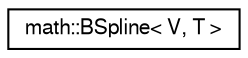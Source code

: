 digraph "Graphical Class Hierarchy"
{
  edge [fontname="FreeSans",fontsize="10",labelfontname="FreeSans",labelfontsize="10"];
  node [fontname="FreeSans",fontsize="10",shape=record];
  rankdir="LR";
  Node0 [label="math::BSpline\< V, T \>",height=0.2,width=0.4,color="black", fillcolor="white", style="filled",URL="$classmath_1_1_b_spline.html",tooltip="Implementation of non-uniform B-Spline curves according to. "];
}
